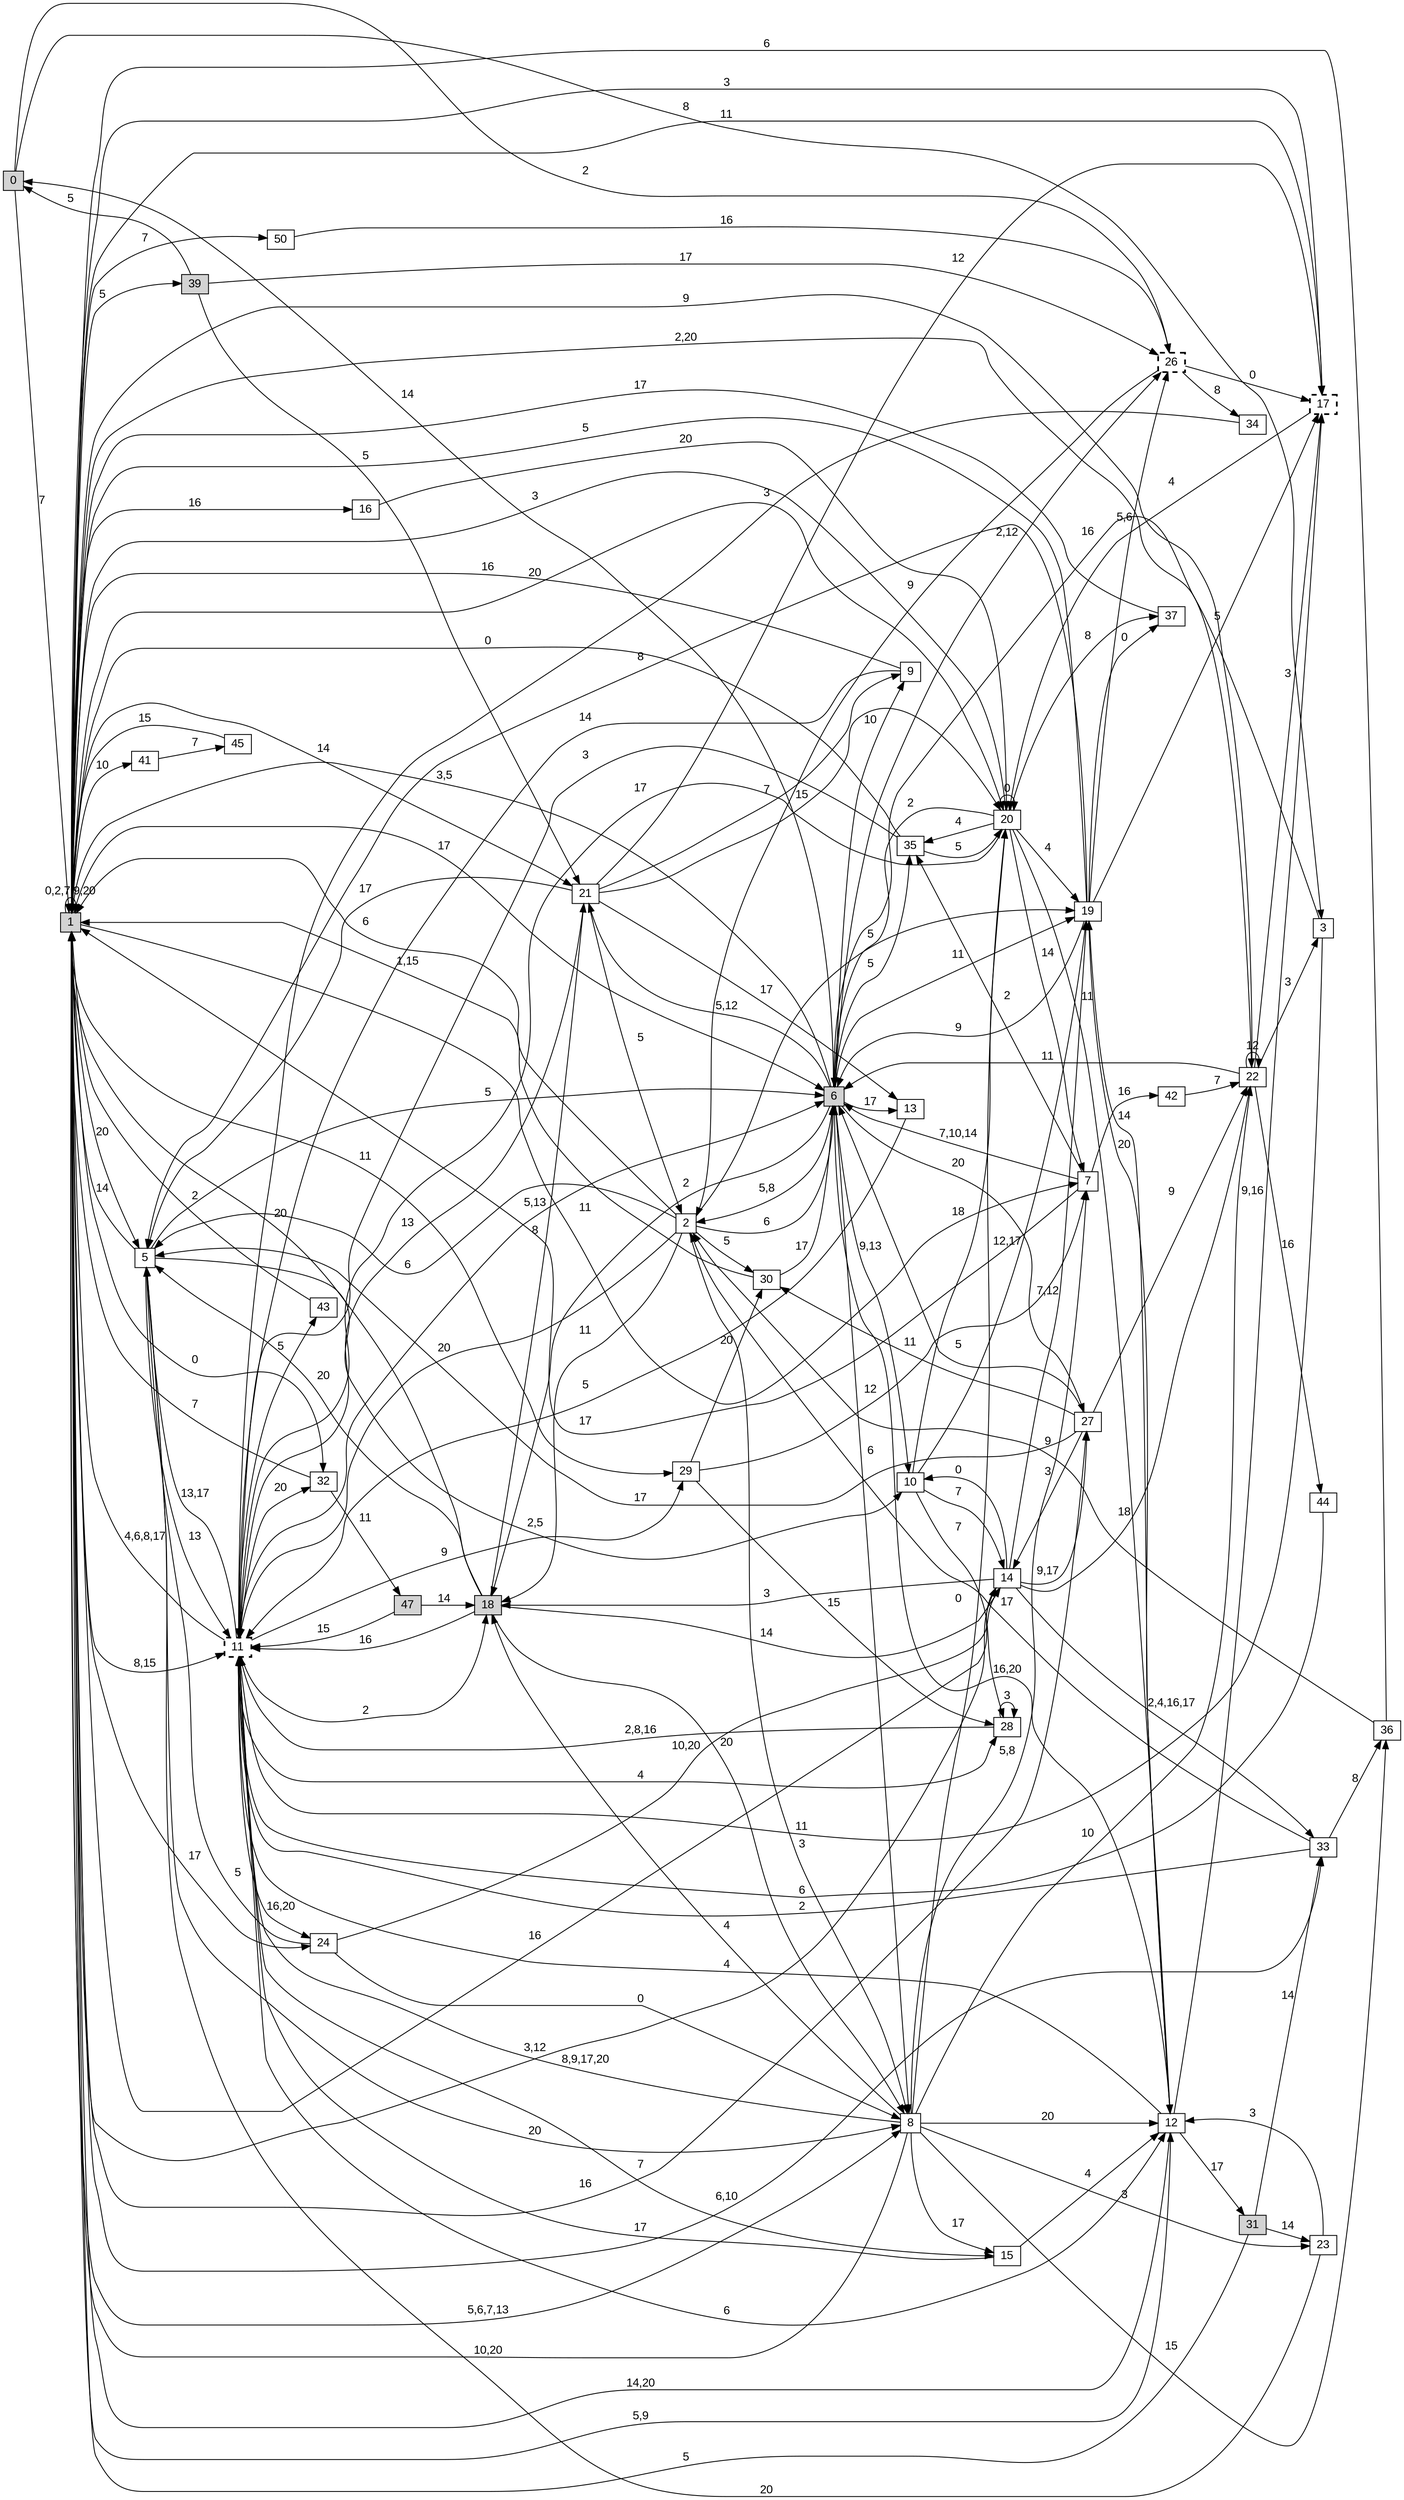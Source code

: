 digraph "NDFA" {
  rankdir=LR
  node [shape=box width=0.1 height=0.1 fontname=Arial]
  edge [fontname=Arial]
/* Estados */
 s0 [label="0" style="filled"] /* I:1 F:0 D:0 */
 s1 [label="1" style="filled"] /* I:1 F:0 D:0 */
 s2 [label="2" ] /* I:0 F:0 D:0 */
 s3 [label="3" ] /* I:0 F:0 D:0 */
 s5 [label="5" ] /* I:0 F:0 D:0 */
 s6 [label="6" style="filled"] /* I:1 F:0 D:0 */
 s7 [label="7" ] /* I:0 F:0 D:0 */
 s8 [label="8" ] /* I:0 F:0 D:0 */
 s9 [label="9" ] /* I:0 F:0 D:0 */
 s10 [label="10" ] /* I:0 F:0 D:0 */
 s11 [label="11" style="bold,dashed"] /* I:0 F:1 D:0 */
 s12 [label="12" ] /* I:0 F:0 D:0 */
 s13 [label="13" ] /* I:0 F:0 D:0 */
 s14 [label="14" ] /* I:0 F:0 D:0 */
 s15 [label="15" ] /* I:0 F:0 D:0 */
 s16 [label="16" ] /* I:0 F:0 D:0 */
 s17 [label="17" style="bold,dashed"] /* I:0 F:1 D:0 */
 s18 [label="18" style="filled"] /* I:1 F:0 D:0 */
 s19 [label="19" ] /* I:0 F:0 D:0 */
 s20 [label="20" ] /* I:0 F:0 D:0 */
 s21 [label="21" ] /* I:0 F:0 D:0 */
 s22 [label="22" ] /* I:0 F:0 D:0 */
 s23 [label="23" ] /* I:0 F:0 D:0 */
 s24 [label="24" ] /* I:0 F:0 D:0 */
 s26 [label="26" style="bold,dashed"] /* I:0 F:1 D:0 */
 s27 [label="27" ] /* I:0 F:0 D:0 */
 s28 [label="28" ] /* I:0 F:0 D:0 */
 s29 [label="29" ] /* I:0 F:0 D:0 */
 s30 [label="30" ] /* I:0 F:0 D:0 */
 s31 [label="31" style="filled"] /* I:1 F:0 D:0 */
 s32 [label="32" ] /* I:0 F:0 D:0 */
 s33 [label="33" ] /* I:0 F:0 D:0 */
 s34 [label="34" ] /* I:0 F:0 D:0 */
 s35 [label="35" ] /* I:0 F:0 D:0 */
 s36 [label="36" ] /* I:0 F:0 D:0 */
 s37 [label="37" ] /* I:0 F:0 D:0 */
 s39 [label="39" style="filled"] /* I:1 F:0 D:0 */
 s41 [label="41" ] /* I:0 F:0 D:0 */
 s42 [label="42" ] /* I:0 F:0 D:0 */
 s43 [label="43" ] /* I:0 F:0 D:0 */
 s44 [label="44" ] /* I:0 F:0 D:0 */
 s45 [label="45" ] /* I:0 F:0 D:0 */
 s47 [label="47" style="filled"] /* I:1 F:0 D:0 */
 s50 [label="50" ] /* I:0 F:0 D:0 */
/* Transiciones */
  s0 -> s1 [label="7"]
  s0 -> s3 [label="8"]
  s0 -> s26 [label="2"]
  s1 -> s1 [label="0,2,7,9,20"]
  s1 -> s5 [label="20"]
  s1 -> s6 [label="17"]
  s1 -> s7 [label="11"]
  s1 -> s8 [label="5,6,7,13"]
  s1 -> s11 [label="8,15"]
  s1 -> s12 [label="5,9"]
  s1 -> s14 [label="3,12"]
  s1 -> s16 [label="16"]
  s1 -> s17 [label="3"]
  s1 -> s20 [label="20"]
  s1 -> s21 [label="14"]
  s1 -> s22 [label="2,20"]
  s1 -> s24 [label="17"]
  s1 -> s27 [label="16"]
  s1 -> s29 [label="11"]
  s1 -> s32 [label="0"]
  s1 -> s33 [label="6,10"]
  s1 -> s39 [label="5"]
  s1 -> s41 [label="10"]
  s1 -> s50 [label="7"]
  s2 -> s1 [label="6"]
  s2 -> s5 [label="6"]
  s2 -> s6 [label="6"]
  s2 -> s8 [label="3"]
  s2 -> s11 [label="20"]
  s2 -> s18 [label="11"]
  s2 -> s19 [label="5"]
  s2 -> s30 [label="5"]
  s3 -> s6 [label="16"]
  s3 -> s11 [label="11"]
  s5 -> s1 [label="14"]
  s5 -> s6 [label="5"]
  s5 -> s8 [label="20"]
  s5 -> s10 [label="2,5"]
  s5 -> s11 [label="13"]
  s6 -> s0 [label="14"]
  s6 -> s1 [label="3,5"]
  s6 -> s2 [label="5,8"]
  s6 -> s8 [label="6"]
  s6 -> s9 [label="10"]
  s6 -> s10 [label="9,13"]
  s6 -> s13 [label="17"]
  s6 -> s18 [label="2"]
  s6 -> s19 [label="11"]
  s6 -> s21 [label="5,12"]
  s6 -> s26 [label="2,12"]
  s6 -> s27 [label="20"]
  s6 -> s35 [label="5"]
  s7 -> s1 [label="17"]
  s7 -> s6 [label="7,10,14"]
  s7 -> s35 [label="2"]
  s7 -> s42 [label="16"]
  s8 -> s1 [label="10,20"]
  s8 -> s7 [label="5,8"]
  s8 -> s11 [label="8,9,17,20"]
  s8 -> s12 [label="20"]
  s8 -> s15 [label="17"]
  s8 -> s18 [label="4"]
  s8 -> s20 [label="0"]
  s8 -> s22 [label="10"]
  s8 -> s23 [label="3"]
  s8 -> s36 [label="15"]
  s9 -> s1 [label="16"]
  s9 -> s11 [label="14"]
  s10 -> s14 [label="7"]
  s10 -> s19 [label="12,17"]
  s10 -> s20 [label="18"]
  s10 -> s28 [label="7"]
  s11 -> s1 [label="4,6,8,17"]
  s11 -> s5 [label="13,17"]
  s11 -> s6 [label="5,13"]
  s11 -> s12 [label="6"]
  s11 -> s15 [label="7"]
  s11 -> s18 [label="2"]
  s11 -> s24 [label="16,20"]
  s11 -> s28 [label="4"]
  s11 -> s29 [label="9"]
  s11 -> s32 [label="20"]
  s11 -> s43 [label="5"]
  s12 -> s1 [label="14,20"]
  s12 -> s6 [label="16,20"]
  s12 -> s11 [label="4"]
  s12 -> s17 [label="9,16"]
  s12 -> s19 [label="20"]
  s12 -> s31 [label="17"]
  s13 -> s11 [label="5"]
  s14 -> s1 [label="16"]
  s14 -> s10 [label="0"]
  s14 -> s18 [label="3"]
  s14 -> s19 [label="7,12"]
  s14 -> s22 [label="18"]
  s14 -> s27 [label="9,17"]
  s14 -> s33 [label="2,4,16,17"]
  s15 -> s11 [label="17"]
  s15 -> s12 [label="4"]
  s16 -> s20 [label="20"]
  s17 -> s1 [label="11"]
  s17 -> s20 [label="4"]
  s18 -> s1 [label="20"]
  s18 -> s5 [label="20"]
  s18 -> s8 [label="20"]
  s18 -> s11 [label="16"]
  s18 -> s14 [label="14"]
  s18 -> s21 [label="8"]
  s19 -> s1 [label="5"]
  s19 -> s5 [label="8"]
  s19 -> s6 [label="9"]
  s19 -> s12 [label="14"]
  s19 -> s17 [label="5"]
  s19 -> s26 [label="5,6"]
  s19 -> s37 [label="0"]
  s20 -> s1 [label="3"]
  s20 -> s6 [label="2"]
  s20 -> s7 [label="14"]
  s20 -> s11 [label="17"]
  s20 -> s12 [label="11"]
  s20 -> s19 [label="4"]
  s20 -> s20 [label="0"]
  s20 -> s35 [label="4"]
  s20 -> s37 [label="8"]
  s21 -> s2 [label="5"]
  s21 -> s5 [label="17"]
  s21 -> s9 [label="7"]
  s21 -> s11 [label="13"]
  s21 -> s13 [label="17"]
  s21 -> s17 [label="12"]
  s21 -> s20 [label="15"]
  s22 -> s1 [label="9"]
  s22 -> s3 [label="3"]
  s22 -> s6 [label="11"]
  s22 -> s17 [label="3"]
  s22 -> s22 [label="12"]
  s22 -> s44 [label="16"]
  s23 -> s5 [label="20"]
  s23 -> s12 [label="3"]
  s24 -> s5 [label="5"]
  s24 -> s8 [label="0"]
  s24 -> s14 [label="10,20"]
  s26 -> s2 [label="9"]
  s26 -> s17 [label="0"]
  s26 -> s34 [label="8"]
  s27 -> s5 [label="17"]
  s27 -> s6 [label="5"]
  s27 -> s14 [label="3"]
  s27 -> s22 [label="9"]
  s27 -> s30 [label="11"]
  s28 -> s11 [label="2,8,16"]
  s28 -> s28 [label="3"]
  s29 -> s7 [label="12"]
  s29 -> s28 [label="15"]
  s29 -> s30 [label="20"]
  s30 -> s1 [label="1,15"]
  s30 -> s6 [label="17"]
  s31 -> s1 [label="5"]
  s31 -> s23 [label="14"]
  s31 -> s33 [label="14"]
  s32 -> s1 [label="7"]
  s32 -> s47 [label="11"]
  s33 -> s2 [label="17"]
  s33 -> s11 [label="2"]
  s33 -> s36 [label="8"]
  s34 -> s11 [label="3"]
  s35 -> s1 [label="0"]
  s35 -> s11 [label="3"]
  s35 -> s20 [label="5"]
  s36 -> s1 [label="6"]
  s36 -> s2 [label="9"]
  s37 -> s1 [label="17"]
  s39 -> s0 [label="5"]
  s39 -> s21 [label="5"]
  s39 -> s26 [label="17"]
  s41 -> s45 [label="7"]
  s42 -> s22 [label="7"]
  s43 -> s1 [label="2"]
  s44 -> s11 [label="6"]
  s45 -> s1 [label="15"]
  s47 -> s11 [label="15"]
  s47 -> s18 [label="14"]
  s50 -> s26 [label="16"]
}
